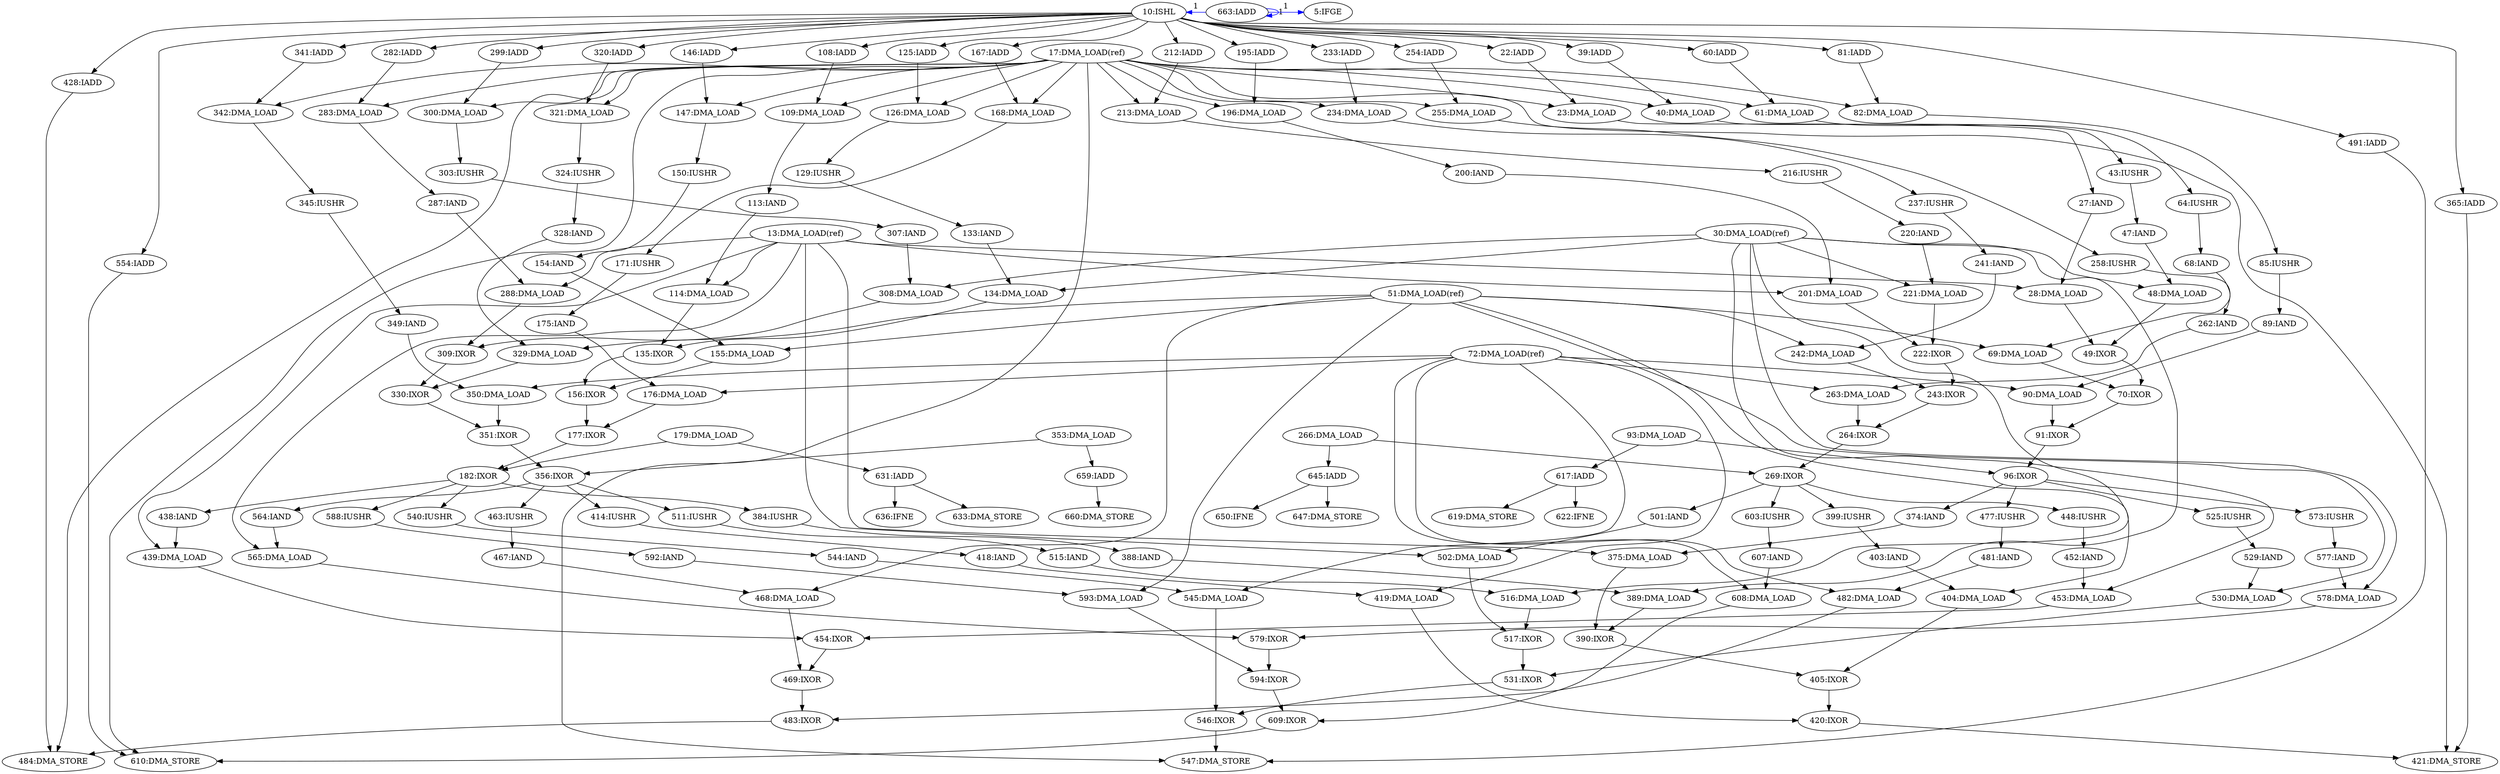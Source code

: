 digraph depgraph {
n0 [label="579:IXOR"];
n1 [label="565:DMA_LOAD"];
n1 -> n0;
n2 [label="578:DMA_LOAD"];
n2 -> n0;
n3 [label="592:IAND"];
n4 [label="588:IUSHR"];
n4 -> n3;
n5 [label="540:IUSHR"];
n6 [label="182:IXOR"];
n6 -> n5;
n7 [label="177:IXOR"];
n7 -> n6;
n8 [label="179:DMA_LOAD"];
n8 -> n6;
n9 [label="414:IUSHR"];
n10 [label="356:IXOR"];
n10 -> n9;
n11 [label="91:IXOR"];
n12 [label="70:IXOR"];
n12 -> n11;
n13 [label="90:DMA_LOAD"];
n13 -> n11;
n14 [label="501:IAND"];
n15 [label="269:IXOR"];
n15 -> n14;
n16 [label="47:IAND"];
n17 [label="43:IUSHR"];
n17 -> n16;
n18 [label="135:IXOR"];
n19 [label="114:DMA_LOAD"];
n19 -> n18;
n20 [label="134:DMA_LOAD"];
n20 -> n18;
n21 [label="477:IUSHR"];
n22 [label="96:IXOR"];
n22 -> n21;
n23 [label="23:DMA_LOAD"];
n24 [label="17:DMA_LOAD(ref)"];
n24 -> n23;
n25 [label="22:IADD"];
n25 -> n23;
n26 [label="233:IADD"];
n27 [label="10:ISHL"];
n27 -> n26;
n28 [label="573:IUSHR"];
n22 -> n28;
n29 [label="264:IXOR"];
n30 [label="243:IXOR"];
n30 -> n29;
n31 [label="263:DMA_LOAD"];
n31 -> n29;
n32 [label="72:DMA_LOAD(ref)"];
n32 -> n31;
n33 [label="262:IAND"];
n33 -> n31;
n34 [label="156:IXOR"];
n34 -> n7;
n35 [label="176:DMA_LOAD"];
n35 -> n7;
n36 [label="610:DMA_STORE"];
n24 -> n36;
n37 [label="554:IADD"];
n37 -> n36;
n38 [label="609:IXOR"];
n38 -> n36;
n32 -> n35;
n39 [label="175:IAND"];
n39 -> n35;
n40 [label="375:DMA_LOAD"];
n41 [label="13:DMA_LOAD(ref)"];
n41 -> n40;
n42 [label="374:IAND"];
n42 -> n40;
n43 [label="195:IADD"];
n27 -> n43;
n44 [label="544:IAND"];
n5 -> n44;
n45 [label="146:IADD"];
n27 -> n45;
n46 [label="453:DMA_LOAD"];
n47 [label="30:DMA_LOAD(ref)"];
n47 -> n46;
n48 [label="452:IAND"];
n48 -> n46;
n49 [label="607:IAND"];
n50 [label="603:IUSHR"];
n50 -> n49;
n51 [label="60:IADD"];
n27 -> n51;
n52 [label="328:IAND"];
n53 [label="324:IUSHR"];
n53 -> n52;
n54 [label="491:IADD"];
n27 -> n54;
n55 [label="403:IAND"];
n56 [label="399:IUSHR"];
n56 -> n55;
n57 [label="309:IXOR"];
n58 [label="288:DMA_LOAD"];
n58 -> n57;
n59 [label="308:DMA_LOAD"];
n59 -> n57;
n60 [label="545:DMA_LOAD"];
n32 -> n60;
n44 -> n60;
n61 [label="467:IAND"];
n62 [label="463:IUSHR"];
n62 -> n61;
n63 [label="258:IUSHR"];
n64 [label="255:DMA_LOAD"];
n64 -> n63;
n65 [label="633:DMA_STORE"];
n66 [label="631:IADD"];
n66 -> n65;
n67 [label="242:DMA_LOAD"];
n68 [label="51:DMA_LOAD(ref)"];
n68 -> n67;
n69 [label="241:IAND"];
n69 -> n67;
n70 [label="49:IXOR"];
n70 -> n12;
n71 [label="69:DMA_LOAD"];
n71 -> n12;
n72 [label="212:IADD"];
n27 -> n72;
n73 [label="594:IXOR"];
n73 -> n38;
n74 [label="608:DMA_LOAD"];
n74 -> n38;
n75 [label="40:DMA_LOAD"];
n75 -> n17;
n76 [label="48:DMA_LOAD"];
n47 -> n76;
n16 -> n76;
n77 [label="27:IAND"];
n23 -> n77;
n78 [label="454:IXOR"];
n79 [label="439:DMA_LOAD"];
n79 -> n78;
n46 -> n78;
n15 -> n50;
n80 [label="345:IUSHR"];
n81 [label="342:DMA_LOAD"];
n81 -> n80;
n82 [label="329:DMA_LOAD"];
n68 -> n82;
n52 -> n82;
n83 [label="502:DMA_LOAD"];
n41 -> n83;
n14 -> n83;
n84 [label="481:IAND"];
n21 -> n84;
n85 [label="89:IAND"];
n86 [label="85:IUSHR"];
n86 -> n85;
n87 [label="341:IADD"];
n27 -> n87;
n88 [label="547:DMA_STORE"];
n24 -> n88;
n54 -> n88;
n89 [label="546:IXOR"];
n89 -> n88;
n90 [label="321:DMA_LOAD"];
n24 -> n90;
n91 [label="320:IADD"];
n91 -> n90;
n92 [label="147:DMA_LOAD"];
n24 -> n92;
n45 -> n92;
n93 [label="619:DMA_STORE"];
n94 [label="617:IADD"];
n94 -> n93;
n95 [label="171:IUSHR"];
n95 -> n39;
n27 -> n91;
n96 [label="390:IXOR"];
n40 -> n96;
n97 [label="389:DMA_LOAD"];
n97 -> n96;
n98 [label="222:IXOR"];
n98 -> n30;
n67 -> n30;
n99 [label="155:DMA_LOAD"];
n68 -> n99;
n100 [label="154:IAND"];
n100 -> n99;
n101 [label="650:IFNE"];
n102 [label="645:IADD"];
n102 -> n101;
n103 [label="482:DMA_LOAD"];
n32 -> n103;
n84 -> n103;
n104 [label="593:DMA_LOAD"];
n68 -> n104;
n3 -> n104;
n105 [label="659:IADD"];
n106 [label="353:DMA_LOAD"];
n106 -> n105;
n107 [label="517:IXOR"];
n83 -> n107;
n108 [label="516:DMA_LOAD"];
n108 -> n107;
n109 [label="483:IXOR"];
n110 [label="469:IXOR"];
n110 -> n109;
n103 -> n109;
n111 [label="529:IAND"];
n112 [label="525:IUSHR"];
n112 -> n111;
n47 -> n20;
n113 [label="133:IAND"];
n113 -> n20;
n114 [label="150:IUSHR"];
n92 -> n114;
n63 -> n33;
n115 [label="201:DMA_LOAD"];
n115 -> n98;
n116 [label="221:DMA_LOAD"];
n116 -> n98;
n117 [label="108:IADD"];
n27 -> n117;
n118 [label="404:DMA_LOAD"];
n68 -> n118;
n55 -> n118;
n119 [label="448:IUSHR"];
n15 -> n119;
n120 [label="468:DMA_LOAD"];
n68 -> n120;
n61 -> n120;
n121 [label="28:DMA_LOAD"];
n121 -> n70;
n76 -> n70;
n47 -> n108;
n122 [label="515:IAND"];
n122 -> n108;
n123 [label="129:IUSHR"];
n123 -> n113;
n119 -> n48;
n124 [label="93:DMA_LOAD"];
n124 -> n94;
n125 [label="282:IADD"];
n27 -> n125;
n126 [label="350:DMA_LOAD"];
n32 -> n126;
n127 [label="349:IAND"];
n127 -> n126;
n128 [label="330:IXOR"];
n57 -> n128;
n82 -> n128;
n129 [label="365:IADD"];
n27 -> n129;
n130 [label="283:DMA_LOAD"];
n24 -> n130;
n125 -> n130;
n131 [label="68:IAND"];
n132 [label="64:IUSHR"];
n132 -> n131;
n133 [label="216:IUSHR"];
n134 [label="213:DMA_LOAD"];
n134 -> n133;
n135 [label="254:IADD"];
n27 -> n135;
n136 [label="388:IAND"];
n137 [label="384:IUSHR"];
n137 -> n136;
n138 [label="167:IADD"];
n27 -> n138;
n24 -> n75;
n139 [label="39:IADD"];
n139 -> n75;
n6 -> n137;
n78 -> n110;
n120 -> n110;
n140 [label="109:DMA_LOAD"];
n24 -> n140;
n117 -> n140;
n141 [label="511:IUSHR"];
n10 -> n141;
n142 [label="300:DMA_LOAD"];
n24 -> n142;
n143 [label="299:IADD"];
n143 -> n142;
n144 [label="660:DMA_STORE"];
n105 -> n144;
n41 -> n1;
n145 [label="564:IAND"];
n145 -> n1;
n22 -> n42;
n146 [label="287:IAND"];
n130 -> n146;
n8 -> n66;
n147 [label="351:IXOR"];
n147 -> n10;
n106 -> n10;
n32 -> n13;
n85 -> n13;
n148 [label="303:IUSHR"];
n142 -> n148;
n149 [label="196:DMA_LOAD"];
n24 -> n149;
n43 -> n149;
n150 [label="61:DMA_LOAD"];
n24 -> n150;
n51 -> n150;
n68 -> n71;
n131 -> n71;
n151 [label="125:IADD"];
n27 -> n151;
n24 -> n134;
n72 -> n134;
n152 [label="237:IUSHR"];
n153 [label="234:DMA_LOAD"];
n153 -> n152;
n80 -> n127;
n27 -> n25;
n154 [label="81:IADD"];
n27 -> n154;
n10 -> n145;
n27 -> n139;
n152 -> n69;
n155 [label="168:DMA_LOAD"];
n24 -> n155;
n138 -> n155;
n41 -> n79;
n156 [label="438:IAND"];
n156 -> n79;
n157 [label="647:DMA_STORE"];
n102 -> n157;
n158 [label="126:DMA_LOAD"];
n158 -> n123;
n114 -> n100;
n0 -> n73;
n104 -> n73;
n47 -> n97;
n136 -> n97;
n41 -> n58;
n146 -> n58;
n159 [label="418:IAND"];
n9 -> n159;
n160 [label="622:IFNE"];
n94 -> n160;
n155 -> n95;
n22 -> n112;
n161 [label="636:IFNE"];
n66 -> n161;
n29 -> n15;
n162 [label="266:DMA_LOAD"];
n162 -> n15;
n141 -> n122;
n163 [label="531:IXOR"];
n107 -> n163;
n164 [label="530:DMA_LOAD"];
n164 -> n163;
n27 -> n143;
n165 [label="405:IXOR"];
n96 -> n165;
n118 -> n165;
n166 [label="82:DMA_LOAD"];
n166 -> n86;
n10 -> n62;
n41 -> n121;
n77 -> n121;
n162 -> n102;
n68 -> n164;
n111 -> n164;
n24 -> n64;
n135 -> n64;
n47 -> n59;
n167 [label="307:IAND"];
n167 -> n59;
n168 [label="421:DMA_STORE"];
n24 -> n168;
n129 -> n168;
n169 [label="420:IXOR"];
n169 -> n168;
n24 -> n81;
n87 -> n81;
n90 -> n53;
n128 -> n147;
n126 -> n147;
n24 -> n166;
n154 -> n166;
n47 -> n2;
n170 [label="577:IAND"];
n170 -> n2;
n18 -> n34;
n99 -> n34;
n171 [label="484:DMA_STORE"];
n24 -> n171;
n172 [label="428:IADD"];
n172 -> n171;
n109 -> n171;
n173 [label="220:IAND"];
n133 -> n173;
n32 -> n74;
n49 -> n74;
n174 [label="419:DMA_LOAD"];
n32 -> n174;
n159 -> n174;
n6 -> n156;
n15 -> n56;
n150 -> n132;
n175 [label="113:IAND"];
n140 -> n175;
n176 [label="200:IAND"];
n149 -> n176;
n148 -> n167;
n41 -> n19;
n175 -> n19;
n41 -> n115;
n176 -> n115;
n6 -> n4;
n165 -> n169;
n174 -> n169;
n28 -> n170;
n11 -> n22;
n124 -> n22;
n27 -> n172;
n27 -> n37;
n24 -> n153;
n26 -> n153;
n47 -> n116;
n173 -> n116;
n24 -> n158;
n151 -> n158;
n163 -> n89;
n60 -> n89;
n177 [label="663:IADD"];
n177 -> n177 [constraint=false,color=blue,label="1"];
n177 -> n27 [constraint=false,color=blue,label="1"];
n178 [label="5:IFGE"];
n177 -> n178 [constraint=false,color=blue,label="1"];
}